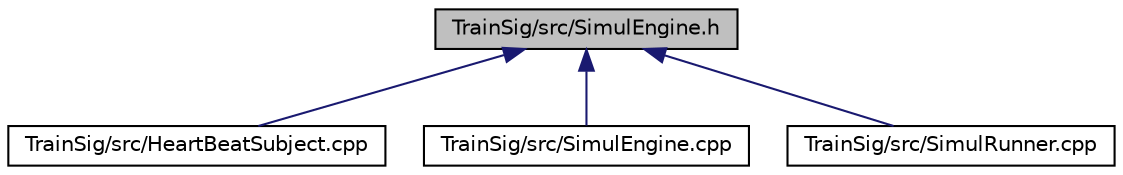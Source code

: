 digraph "TrainSig/src/SimulEngine.h"
{
 // LATEX_PDF_SIZE
  edge [fontname="Helvetica",fontsize="10",labelfontname="Helvetica",labelfontsize="10"];
  node [fontname="Helvetica",fontsize="10",shape=record];
  Node1 [label="TrainSig/src/SimulEngine.h",height=0.2,width=0.4,color="black", fillcolor="grey75", style="filled", fontcolor="black",tooltip="SimulEngine class declaration."];
  Node1 -> Node2 [dir="back",color="midnightblue",fontsize="10",style="solid",fontname="Helvetica"];
  Node2 [label="TrainSig/src/HeartBeatSubject.cpp",height=0.2,width=0.4,color="black", fillcolor="white", style="filled",URL="$_heart_beat_subject_8cpp.html",tooltip="HeartBeatObserver class definition."];
  Node1 -> Node3 [dir="back",color="midnightblue",fontsize="10",style="solid",fontname="Helvetica"];
  Node3 [label="TrainSig/src/SimulEngine.cpp",height=0.2,width=0.4,color="black", fillcolor="white", style="filled",URL="$_simul_engine_8cpp.html",tooltip="SimulEngine class definition - Simulation logic implementation."];
  Node1 -> Node4 [dir="back",color="midnightblue",fontsize="10",style="solid",fontname="Helvetica"];
  Node4 [label="TrainSig/src/SimulRunner.cpp",height=0.2,width=0.4,color="black", fillcolor="white", style="filled",URL="$_simul_runner_8cpp.html",tooltip="Simulation Runner class definition."];
}
